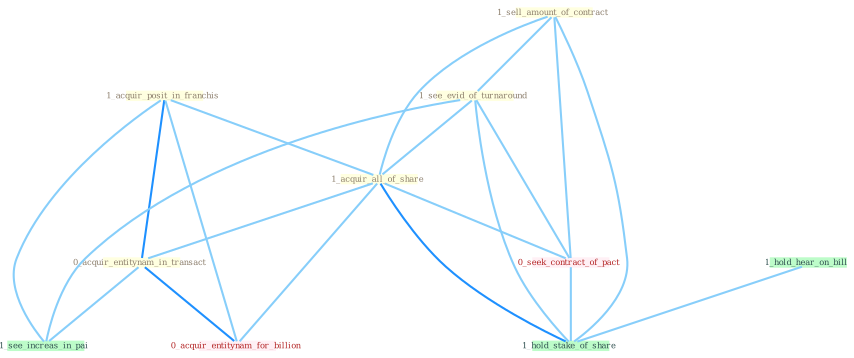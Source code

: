 Graph G{ 
    node
    [shape=polygon,style=filled,width=.5,height=.06,color="#BDFCC9",fixedsize=true,fontsize=4,
    fontcolor="#2f4f4f"];
    {node
    [color="#ffffe0", fontcolor="#8b7d6b"] "1_acquir_posit_in_franchis " "1_sell_amount_of_contract " "1_see_evid_of_turnaround " "1_acquir_all_of_share " "0_acquir_entitynam_in_transact "}
{node [color="#fff0f5", fontcolor="#b22222"] "0_seek_contract_of_pact " "0_acquir_entitynam_for_billion "}
edge [color="#B0E2FF"];

	"1_acquir_posit_in_franchis " -- "1_acquir_all_of_share " [w="1", color="#87cefa" ];
	"1_acquir_posit_in_franchis " -- "0_acquir_entitynam_in_transact " [w="2", color="#1e90ff" , len=0.8];
	"1_acquir_posit_in_franchis " -- "0_acquir_entitynam_for_billion " [w="1", color="#87cefa" ];
	"1_acquir_posit_in_franchis " -- "1_see_increas_in_pai " [w="1", color="#87cefa" ];
	"1_sell_amount_of_contract " -- "1_see_evid_of_turnaround " [w="1", color="#87cefa" ];
	"1_sell_amount_of_contract " -- "1_acquir_all_of_share " [w="1", color="#87cefa" ];
	"1_sell_amount_of_contract " -- "0_seek_contract_of_pact " [w="1", color="#87cefa" ];
	"1_sell_amount_of_contract " -- "1_hold_stake_of_share " [w="1", color="#87cefa" ];
	"1_see_evid_of_turnaround " -- "1_acquir_all_of_share " [w="1", color="#87cefa" ];
	"1_see_evid_of_turnaround " -- "0_seek_contract_of_pact " [w="1", color="#87cefa" ];
	"1_see_evid_of_turnaround " -- "1_see_increas_in_pai " [w="1", color="#87cefa" ];
	"1_see_evid_of_turnaround " -- "1_hold_stake_of_share " [w="1", color="#87cefa" ];
	"1_acquir_all_of_share " -- "0_acquir_entitynam_in_transact " [w="1", color="#87cefa" ];
	"1_acquir_all_of_share " -- "0_seek_contract_of_pact " [w="1", color="#87cefa" ];
	"1_acquir_all_of_share " -- "0_acquir_entitynam_for_billion " [w="1", color="#87cefa" ];
	"1_acquir_all_of_share " -- "1_hold_stake_of_share " [w="2", color="#1e90ff" , len=0.8];
	"0_acquir_entitynam_in_transact " -- "0_acquir_entitynam_for_billion " [w="2", color="#1e90ff" , len=0.8];
	"0_acquir_entitynam_in_transact " -- "1_see_increas_in_pai " [w="1", color="#87cefa" ];
	"0_seek_contract_of_pact " -- "1_hold_stake_of_share " [w="1", color="#87cefa" ];
	"1_hold_hear_on_bill " -- "1_hold_stake_of_share " [w="1", color="#87cefa" ];
}